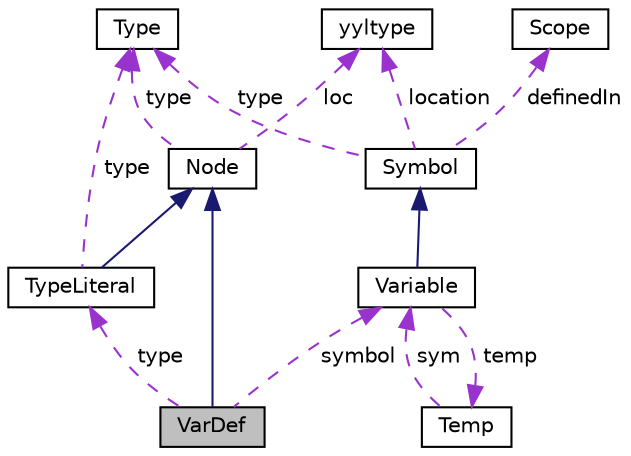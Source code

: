 digraph "VarDef"
{
 // LATEX_PDF_SIZE
  edge [fontname="Helvetica",fontsize="10",labelfontname="Helvetica",labelfontsize="10"];
  node [fontname="Helvetica",fontsize="10",shape=record];
  Node1 [label="VarDef",height=0.2,width=0.4,color="black", fillcolor="grey75", style="filled", fontcolor="black",tooltip="variable node"];
  Node2 -> Node1 [dir="back",color="midnightblue",fontsize="10",style="solid",fontname="Helvetica"];
  Node2 [label="Node",height=0.2,width=0.4,color="black", fillcolor="white", style="filled",URL="$classNode.html",tooltip="basic node defination"];
  Node3 -> Node2 [dir="back",color="darkorchid3",fontsize="10",style="dashed",label=" loc" ,fontname="Helvetica"];
  Node3 [label="yyltype",height=0.2,width=0.4,color="black", fillcolor="white", style="filled",URL="$structyyltype.html",tooltip="store location information"];
  Node4 -> Node2 [dir="back",color="darkorchid3",fontsize="10",style="dashed",label=" type" ,fontname="Helvetica"];
  Node4 [label="Type",height=0.2,width=0.4,color="black", fillcolor="white", style="filled",URL="$classType.html",tooltip=" "];
  Node5 -> Node1 [dir="back",color="darkorchid3",fontsize="10",style="dashed",label=" type" ,fontname="Helvetica"];
  Node5 [label="TypeLiteral",height=0.2,width=0.4,color="black", fillcolor="white", style="filled",URL="$classTypeLiteral.html",tooltip="type literal node(distinguish from Type variable(type system))"];
  Node2 -> Node5 [dir="back",color="midnightblue",fontsize="10",style="solid",fontname="Helvetica"];
  Node4 -> Node5 [dir="back",color="darkorchid3",fontsize="10",style="dashed",label=" type" ,fontname="Helvetica"];
  Node6 -> Node1 [dir="back",color="darkorchid3",fontsize="10",style="dashed",label=" symbol" ,fontname="Helvetica"];
  Node6 [label="Variable",height=0.2,width=0.4,color="black", fillcolor="white", style="filled",URL="$classVariable.html",tooltip=" "];
  Node7 -> Node6 [dir="back",color="midnightblue",fontsize="10",style="solid",fontname="Helvetica"];
  Node7 [label="Symbol",height=0.2,width=0.4,color="black", fillcolor="white", style="filled",URL="$classSymbol.html",tooltip=" "];
  Node3 -> Node7 [dir="back",color="darkorchid3",fontsize="10",style="dashed",label=" location" ,fontname="Helvetica"];
  Node4 -> Node7 [dir="back",color="darkorchid3",fontsize="10",style="dashed",label=" type" ,fontname="Helvetica"];
  Node8 -> Node7 [dir="back",color="darkorchid3",fontsize="10",style="dashed",label=" definedIn" ,fontname="Helvetica"];
  Node8 [label="Scope",height=0.2,width=0.4,color="black", fillcolor="white", style="filled",URL="$classScope.html",tooltip="scope interface"];
  Node9 -> Node6 [dir="back",color="darkorchid3",fontsize="10",style="dashed",label=" temp" ,fontname="Helvetica"];
  Node9 [label="Temp",height=0.2,width=0.4,color="black", fillcolor="white", style="filled",URL="$classTemp.html",tooltip=" "];
  Node6 -> Node9 [dir="back",color="darkorchid3",fontsize="10",style="dashed",label=" sym" ,fontname="Helvetica"];
}

